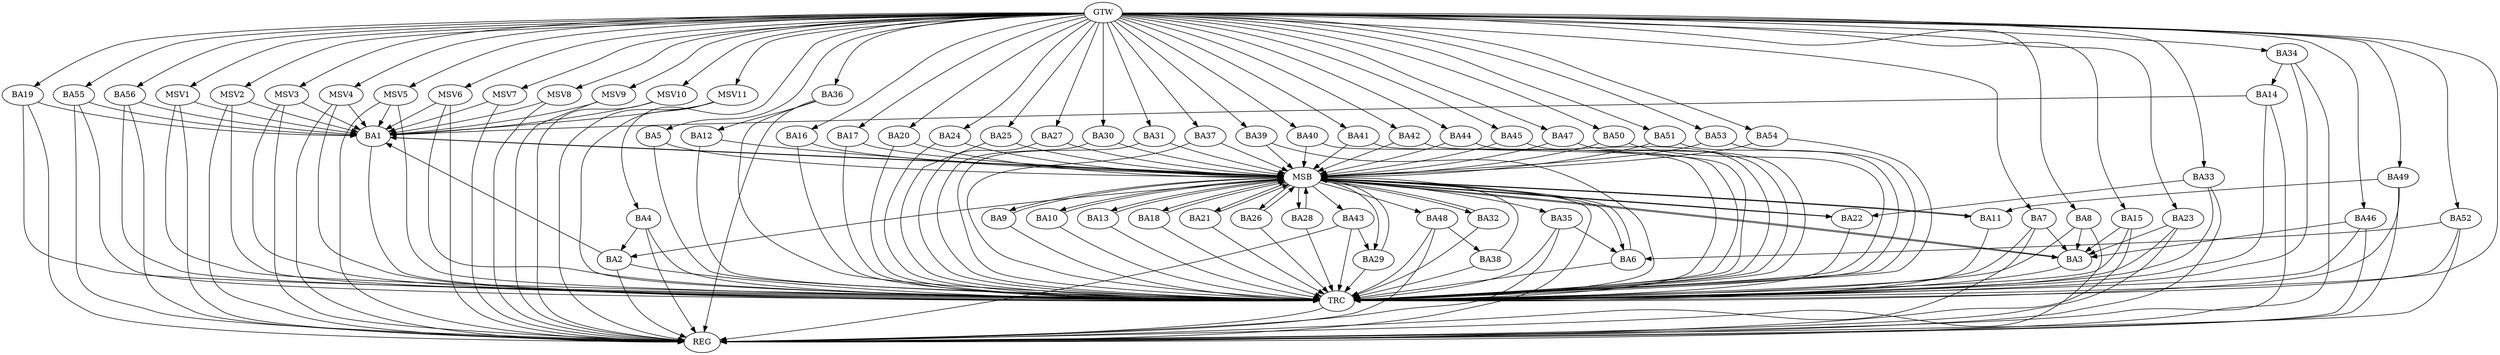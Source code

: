 strict digraph G {
  BA1 [ label="BA1" ];
  BA2 [ label="BA2" ];
  BA3 [ label="BA3" ];
  BA4 [ label="BA4" ];
  BA5 [ label="BA5" ];
  BA6 [ label="BA6" ];
  BA7 [ label="BA7" ];
  BA8 [ label="BA8" ];
  BA9 [ label="BA9" ];
  BA10 [ label="BA10" ];
  BA11 [ label="BA11" ];
  BA12 [ label="BA12" ];
  BA13 [ label="BA13" ];
  BA14 [ label="BA14" ];
  BA15 [ label="BA15" ];
  BA16 [ label="BA16" ];
  BA17 [ label="BA17" ];
  BA18 [ label="BA18" ];
  BA19 [ label="BA19" ];
  BA20 [ label="BA20" ];
  BA21 [ label="BA21" ];
  BA22 [ label="BA22" ];
  BA23 [ label="BA23" ];
  BA24 [ label="BA24" ];
  BA25 [ label="BA25" ];
  BA26 [ label="BA26" ];
  BA27 [ label="BA27" ];
  BA28 [ label="BA28" ];
  BA29 [ label="BA29" ];
  BA30 [ label="BA30" ];
  BA31 [ label="BA31" ];
  BA32 [ label="BA32" ];
  BA33 [ label="BA33" ];
  BA34 [ label="BA34" ];
  BA35 [ label="BA35" ];
  BA36 [ label="BA36" ];
  BA37 [ label="BA37" ];
  BA38 [ label="BA38" ];
  BA39 [ label="BA39" ];
  BA40 [ label="BA40" ];
  BA41 [ label="BA41" ];
  BA42 [ label="BA42" ];
  BA43 [ label="BA43" ];
  BA44 [ label="BA44" ];
  BA45 [ label="BA45" ];
  BA46 [ label="BA46" ];
  BA47 [ label="BA47" ];
  BA48 [ label="BA48" ];
  BA49 [ label="BA49" ];
  BA50 [ label="BA50" ];
  BA51 [ label="BA51" ];
  BA52 [ label="BA52" ];
  BA53 [ label="BA53" ];
  BA54 [ label="BA54" ];
  BA55 [ label="BA55" ];
  BA56 [ label="BA56" ];
  GTW [ label="GTW" ];
  REG [ label="REG" ];
  MSB [ label="MSB" ];
  TRC [ label="TRC" ];
  MSV1 [ label="MSV1" ];
  MSV2 [ label="MSV2" ];
  MSV3 [ label="MSV3" ];
  MSV4 [ label="MSV4" ];
  MSV5 [ label="MSV5" ];
  MSV6 [ label="MSV6" ];
  MSV7 [ label="MSV7" ];
  MSV8 [ label="MSV8" ];
  MSV9 [ label="MSV9" ];
  MSV10 [ label="MSV10" ];
  MSV11 [ label="MSV11" ];
  BA2 -> BA1;
  BA4 -> BA2;
  BA7 -> BA3;
  BA8 -> BA3;
  BA14 -> BA1;
  BA15 -> BA3;
  BA19 -> BA1;
  BA23 -> BA3;
  BA33 -> BA22;
  BA34 -> BA14;
  BA35 -> BA6;
  BA36 -> BA12;
  BA43 -> BA29;
  BA46 -> BA3;
  BA48 -> BA38;
  BA49 -> BA11;
  BA52 -> BA6;
  BA55 -> BA1;
  BA56 -> BA1;
  GTW -> BA4;
  GTW -> BA5;
  GTW -> BA7;
  GTW -> BA8;
  GTW -> BA15;
  GTW -> BA16;
  GTW -> BA17;
  GTW -> BA19;
  GTW -> BA20;
  GTW -> BA23;
  GTW -> BA24;
  GTW -> BA25;
  GTW -> BA27;
  GTW -> BA30;
  GTW -> BA31;
  GTW -> BA33;
  GTW -> BA34;
  GTW -> BA36;
  GTW -> BA37;
  GTW -> BA39;
  GTW -> BA40;
  GTW -> BA41;
  GTW -> BA42;
  GTW -> BA44;
  GTW -> BA45;
  GTW -> BA46;
  GTW -> BA47;
  GTW -> BA49;
  GTW -> BA50;
  GTW -> BA51;
  GTW -> BA52;
  GTW -> BA53;
  GTW -> BA54;
  GTW -> BA55;
  GTW -> BA56;
  BA2 -> REG;
  BA4 -> REG;
  BA7 -> REG;
  BA8 -> REG;
  BA14 -> REG;
  BA15 -> REG;
  BA19 -> REG;
  BA23 -> REG;
  BA33 -> REG;
  BA34 -> REG;
  BA35 -> REG;
  BA36 -> REG;
  BA43 -> REG;
  BA46 -> REG;
  BA48 -> REG;
  BA49 -> REG;
  BA52 -> REG;
  BA55 -> REG;
  BA56 -> REG;
  BA1 -> MSB;
  MSB -> BA2;
  MSB -> REG;
  BA3 -> MSB;
  BA5 -> MSB;
  MSB -> BA1;
  BA6 -> MSB;
  BA9 -> MSB;
  BA10 -> MSB;
  BA11 -> MSB;
  BA12 -> MSB;
  MSB -> BA6;
  BA13 -> MSB;
  BA16 -> MSB;
  MSB -> BA13;
  BA17 -> MSB;
  MSB -> BA11;
  BA18 -> MSB;
  MSB -> BA3;
  BA20 -> MSB;
  MSB -> BA9;
  BA21 -> MSB;
  BA22 -> MSB;
  BA24 -> MSB;
  BA25 -> MSB;
  BA26 -> MSB;
  BA27 -> MSB;
  BA28 -> MSB;
  BA29 -> MSB;
  MSB -> BA26;
  BA30 -> MSB;
  BA31 -> MSB;
  MSB -> BA18;
  BA32 -> MSB;
  BA37 -> MSB;
  BA38 -> MSB;
  BA39 -> MSB;
  MSB -> BA29;
  BA40 -> MSB;
  MSB -> BA32;
  BA41 -> MSB;
  BA42 -> MSB;
  MSB -> BA35;
  BA44 -> MSB;
  MSB -> BA28;
  BA45 -> MSB;
  MSB -> BA22;
  BA47 -> MSB;
  MSB -> BA21;
  BA50 -> MSB;
  MSB -> BA10;
  BA51 -> MSB;
  MSB -> BA48;
  BA53 -> MSB;
  BA54 -> MSB;
  MSB -> BA43;
  BA1 -> TRC;
  BA2 -> TRC;
  BA3 -> TRC;
  BA4 -> TRC;
  BA5 -> TRC;
  BA6 -> TRC;
  BA7 -> TRC;
  BA8 -> TRC;
  BA9 -> TRC;
  BA10 -> TRC;
  BA11 -> TRC;
  BA12 -> TRC;
  BA13 -> TRC;
  BA14 -> TRC;
  BA15 -> TRC;
  BA16 -> TRC;
  BA17 -> TRC;
  BA18 -> TRC;
  BA19 -> TRC;
  BA20 -> TRC;
  BA21 -> TRC;
  BA22 -> TRC;
  BA23 -> TRC;
  BA24 -> TRC;
  BA25 -> TRC;
  BA26 -> TRC;
  BA27 -> TRC;
  BA28 -> TRC;
  BA29 -> TRC;
  BA30 -> TRC;
  BA31 -> TRC;
  BA32 -> TRC;
  BA33 -> TRC;
  BA34 -> TRC;
  BA35 -> TRC;
  BA36 -> TRC;
  BA37 -> TRC;
  BA38 -> TRC;
  BA39 -> TRC;
  BA40 -> TRC;
  BA41 -> TRC;
  BA42 -> TRC;
  BA43 -> TRC;
  BA44 -> TRC;
  BA45 -> TRC;
  BA46 -> TRC;
  BA47 -> TRC;
  BA48 -> TRC;
  BA49 -> TRC;
  BA50 -> TRC;
  BA51 -> TRC;
  BA52 -> TRC;
  BA53 -> TRC;
  BA54 -> TRC;
  BA55 -> TRC;
  BA56 -> TRC;
  GTW -> TRC;
  TRC -> REG;
  MSV1 -> BA1;
  MSV2 -> BA1;
  MSV3 -> BA1;
  MSV4 -> BA1;
  MSV5 -> BA1;
  MSV6 -> BA1;
  MSV7 -> BA1;
  MSV8 -> BA1;
  MSV9 -> BA1;
  MSV10 -> BA1;
  MSV11 -> BA1;
  GTW -> MSV1;
  MSV1 -> REG;
  MSV1 -> TRC;
  GTW -> MSV2;
  MSV2 -> REG;
  MSV2 -> TRC;
  GTW -> MSV3;
  MSV3 -> REG;
  MSV3 -> TRC;
  GTW -> MSV4;
  MSV4 -> REG;
  MSV4 -> TRC;
  GTW -> MSV5;
  MSV5 -> REG;
  MSV5 -> TRC;
  GTW -> MSV6;
  MSV6 -> REG;
  MSV6 -> TRC;
  GTW -> MSV7;
  MSV7 -> REG;
  GTW -> MSV8;
  MSV8 -> REG;
  GTW -> MSV9;
  MSV9 -> REG;
  GTW -> MSV10;
  MSV10 -> REG;
  GTW -> MSV11;
  MSV11 -> REG;
  MSV11 -> TRC;
}
